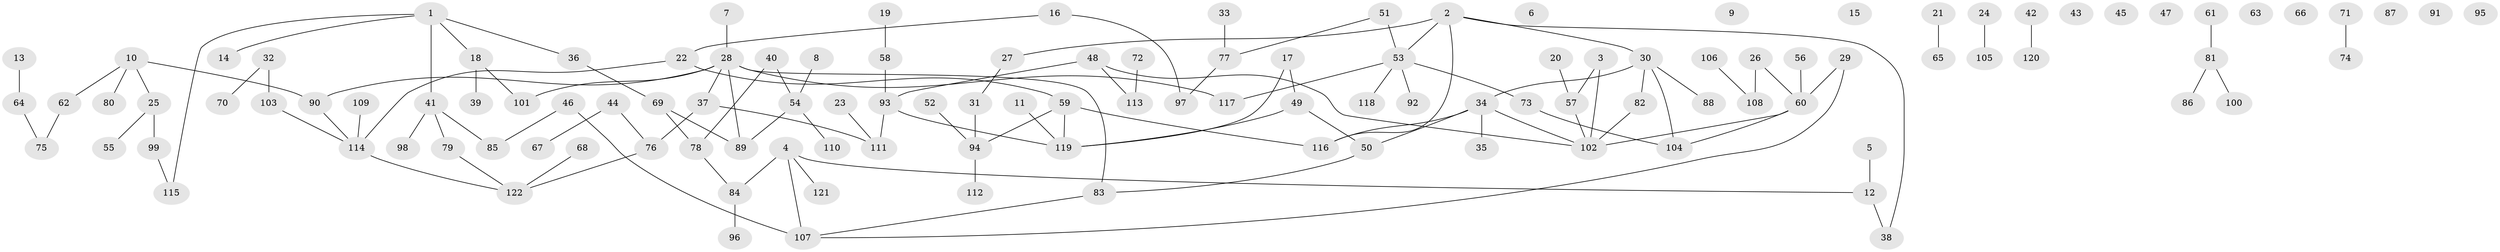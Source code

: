 // coarse degree distribution, {5: 0.023529411764705882, 7: 0.03529411764705882, 2: 0.2, 4: 0.07058823529411765, 1: 0.32941176470588235, 0: 0.15294117647058825, 6: 0.011764705882352941, 3: 0.16470588235294117, 13: 0.011764705882352941}
// Generated by graph-tools (version 1.1) at 2025/16/03/04/25 18:16:43]
// undirected, 122 vertices, 127 edges
graph export_dot {
graph [start="1"]
  node [color=gray90,style=filled];
  1;
  2;
  3;
  4;
  5;
  6;
  7;
  8;
  9;
  10;
  11;
  12;
  13;
  14;
  15;
  16;
  17;
  18;
  19;
  20;
  21;
  22;
  23;
  24;
  25;
  26;
  27;
  28;
  29;
  30;
  31;
  32;
  33;
  34;
  35;
  36;
  37;
  38;
  39;
  40;
  41;
  42;
  43;
  44;
  45;
  46;
  47;
  48;
  49;
  50;
  51;
  52;
  53;
  54;
  55;
  56;
  57;
  58;
  59;
  60;
  61;
  62;
  63;
  64;
  65;
  66;
  67;
  68;
  69;
  70;
  71;
  72;
  73;
  74;
  75;
  76;
  77;
  78;
  79;
  80;
  81;
  82;
  83;
  84;
  85;
  86;
  87;
  88;
  89;
  90;
  91;
  92;
  93;
  94;
  95;
  96;
  97;
  98;
  99;
  100;
  101;
  102;
  103;
  104;
  105;
  106;
  107;
  108;
  109;
  110;
  111;
  112;
  113;
  114;
  115;
  116;
  117;
  118;
  119;
  120;
  121;
  122;
  1 -- 14;
  1 -- 18;
  1 -- 36;
  1 -- 41;
  1 -- 115;
  2 -- 27;
  2 -- 30;
  2 -- 38;
  2 -- 53;
  2 -- 116;
  3 -- 57;
  3 -- 102;
  4 -- 12;
  4 -- 84;
  4 -- 107;
  4 -- 121;
  5 -- 12;
  7 -- 28;
  8 -- 54;
  10 -- 25;
  10 -- 62;
  10 -- 80;
  10 -- 90;
  11 -- 119;
  12 -- 38;
  13 -- 64;
  16 -- 22;
  16 -- 97;
  17 -- 49;
  17 -- 119;
  18 -- 39;
  18 -- 101;
  19 -- 58;
  20 -- 57;
  21 -- 65;
  22 -- 59;
  22 -- 114;
  23 -- 111;
  24 -- 105;
  25 -- 55;
  25 -- 99;
  26 -- 60;
  26 -- 108;
  27 -- 31;
  28 -- 37;
  28 -- 83;
  28 -- 89;
  28 -- 90;
  28 -- 101;
  28 -- 117;
  29 -- 60;
  29 -- 107;
  30 -- 34;
  30 -- 82;
  30 -- 88;
  30 -- 104;
  31 -- 94;
  32 -- 70;
  32 -- 103;
  33 -- 77;
  34 -- 35;
  34 -- 50;
  34 -- 102;
  34 -- 116;
  36 -- 69;
  37 -- 76;
  37 -- 111;
  40 -- 54;
  40 -- 78;
  41 -- 79;
  41 -- 85;
  41 -- 98;
  42 -- 120;
  44 -- 67;
  44 -- 76;
  46 -- 85;
  46 -- 107;
  48 -- 93;
  48 -- 102;
  48 -- 113;
  49 -- 50;
  49 -- 119;
  50 -- 83;
  51 -- 53;
  51 -- 77;
  52 -- 94;
  53 -- 73;
  53 -- 92;
  53 -- 117;
  53 -- 118;
  54 -- 89;
  54 -- 110;
  56 -- 60;
  57 -- 102;
  58 -- 93;
  59 -- 94;
  59 -- 116;
  59 -- 119;
  60 -- 102;
  60 -- 104;
  61 -- 81;
  62 -- 75;
  64 -- 75;
  68 -- 122;
  69 -- 78;
  69 -- 89;
  71 -- 74;
  72 -- 113;
  73 -- 104;
  76 -- 122;
  77 -- 97;
  78 -- 84;
  79 -- 122;
  81 -- 86;
  81 -- 100;
  82 -- 102;
  83 -- 107;
  84 -- 96;
  90 -- 114;
  93 -- 111;
  93 -- 119;
  94 -- 112;
  99 -- 115;
  103 -- 114;
  106 -- 108;
  109 -- 114;
  114 -- 122;
}
